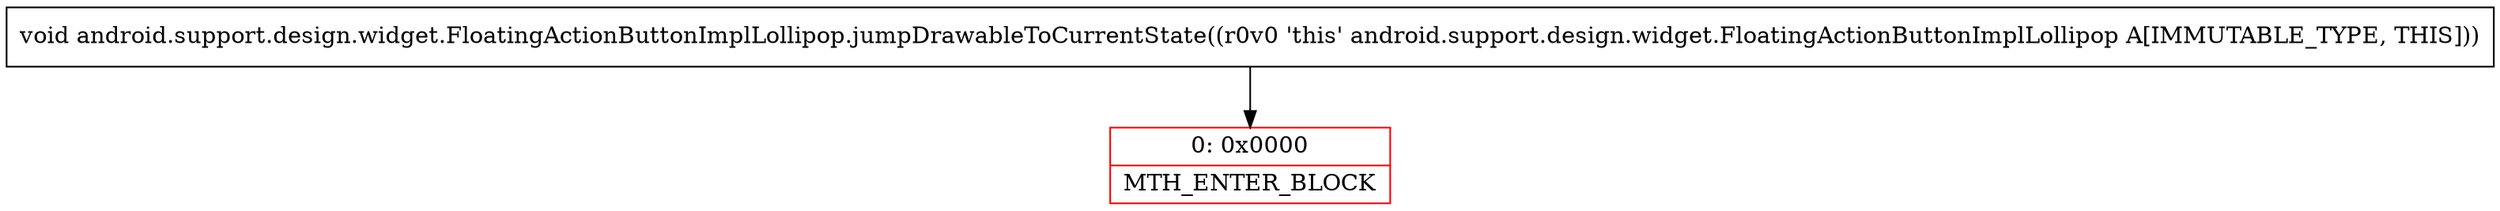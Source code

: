 digraph "CFG forandroid.support.design.widget.FloatingActionButtonImplLollipop.jumpDrawableToCurrentState()V" {
subgraph cluster_Region_1386954384 {
label = "R(0)";
node [shape=record,color=blue];
}
Node_0 [shape=record,color=red,label="{0\:\ 0x0000|MTH_ENTER_BLOCK\l}"];
MethodNode[shape=record,label="{void android.support.design.widget.FloatingActionButtonImplLollipop.jumpDrawableToCurrentState((r0v0 'this' android.support.design.widget.FloatingActionButtonImplLollipop A[IMMUTABLE_TYPE, THIS])) }"];
MethodNode -> Node_0;
}

